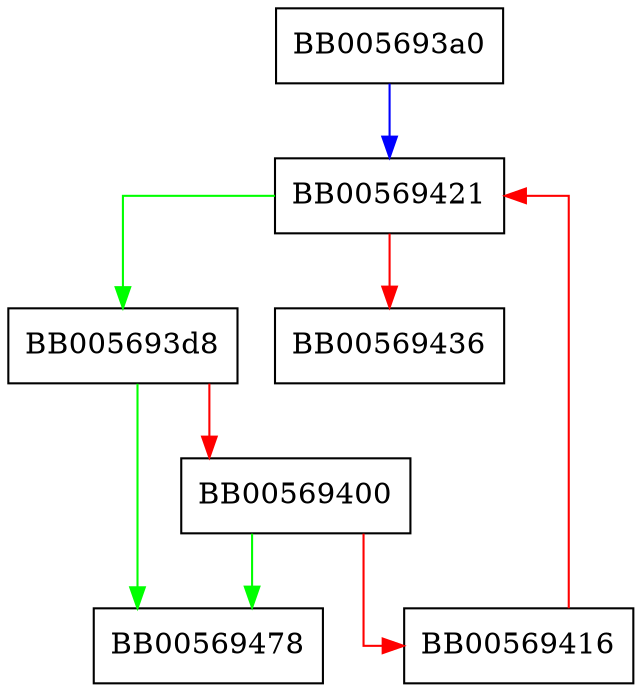 digraph ossl_cms_DigestAlgorithm_find_ctx {
  node [shape="box"];
  graph [splines=ortho];
  BB005693a0 -> BB00569421 [color="blue"];
  BB005693d8 -> BB00569478 [color="green"];
  BB005693d8 -> BB00569400 [color="red"];
  BB00569400 -> BB00569478 [color="green"];
  BB00569400 -> BB00569416 [color="red"];
  BB00569416 -> BB00569421 [color="red"];
  BB00569421 -> BB005693d8 [color="green"];
  BB00569421 -> BB00569436 [color="red"];
}